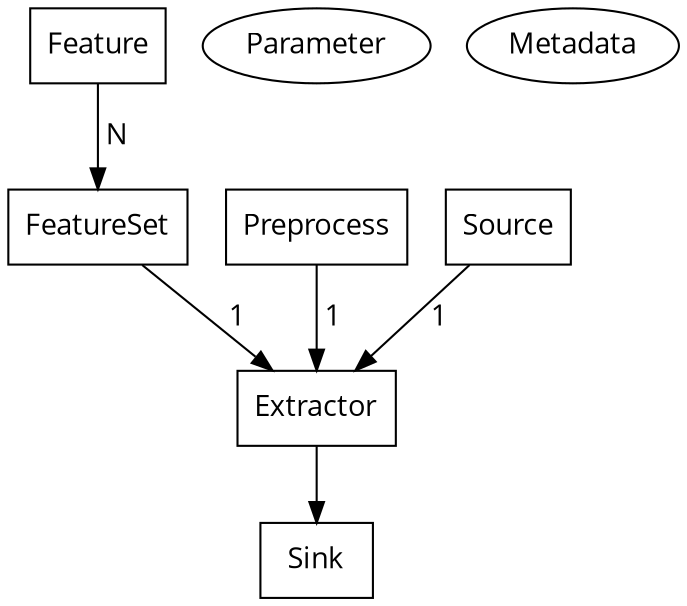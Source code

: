 digraph sigfeat {
  F -> FS [label=" N" fontname="Open Sans"];
  FS -> E [label=" 1" fontname="Open Sans"] ;
  Pre -> E [label=" 1" fontname="Open Sans"];
  Src -> E [label=" 1" fontname="Open Sans"];
  E -> Snk;
  P[label="Parameter" fontname="Open Sans"];
  M[label="Metadata" fontname="Open Sans"];
  F[label="Feature" shape=box fontname="Open Sans"];
  FS[label="FeatureSet" shape=box fontname="Open Sans"];
  E[label="Extractor" shape=box fontname="Open Sans"];
  Pre[label="Preprocess" shape=box fontname="Open Sans"];
  Snk[label="Sink" shape=box fontname="Open Sans"];
  Src[label="Source" shape=box fontname="Open Sans"];
}

